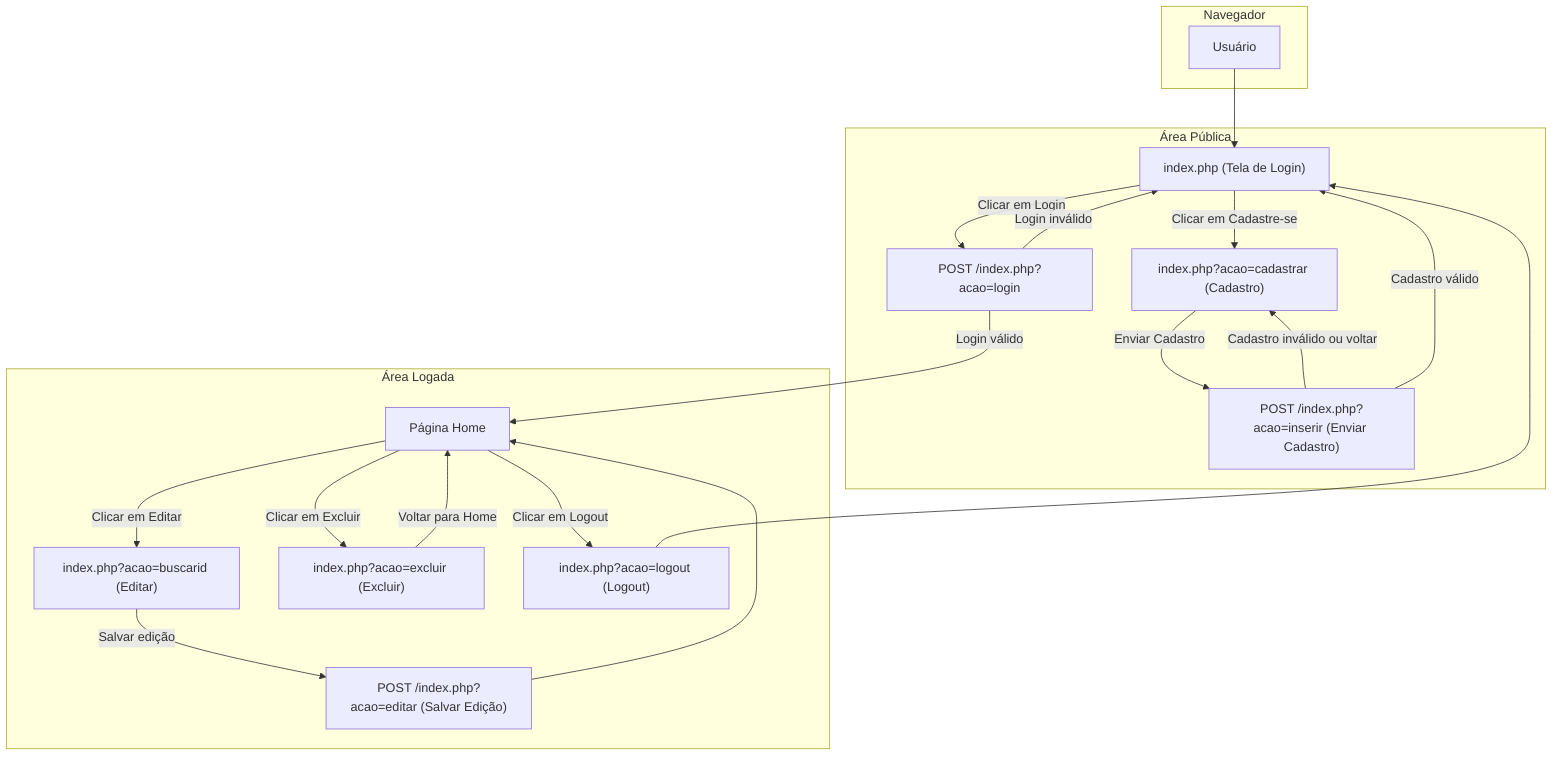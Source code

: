 flowchart TD
    subgraph Navegador
        U1["Usuário"]
    end

    subgraph Publica["Área Pública"]
        U2["index.php (Tela de Login)"]
        U4["index.php?acao=cadastrar (Cadastro)"]
        U3["POST /index.php?acao=login"]
        U10["POST /index.php?acao=inserir (Enviar Cadastro)"]
    end

    subgraph Logada["Área Logada"]
        U5["Página Home"]
        U6["index.php?acao=buscarid (Editar)"]
        U7["index.php?acao=excluir (Excluir)"]
        U8["index.php?acao=logout (Logout)"]
        U9["POST /index.php?acao=editar (Salvar Edição)"]
    end

    %% Fluxo da navegação
    U1 --> U2
    U2 -- "Clicar em Login" --> U3
    U2 -- "Clicar em Cadastre-se" --> U4
    U4 -- "Enviar Cadastro" --> U10
    U10 -- "Cadastro inválido ou voltar" --> U4
    U10 -- "Cadastro válido" --> U2
    U3 -- "Login válido" --> U5
    U3 -- "Login inválido" --> U2

    %% Ações dentro da área logada
    U5 -- "Clicar em Editar" --> U6
    U5 -- "Clicar em Excluir" --> U7
    U5 -- "Clicar em Logout" --> U8
    U6 -- "Salvar edição" --> U9
    U9 --> U5
    U7 -- "Voltar para Home" --> U5
    U8 --> U2